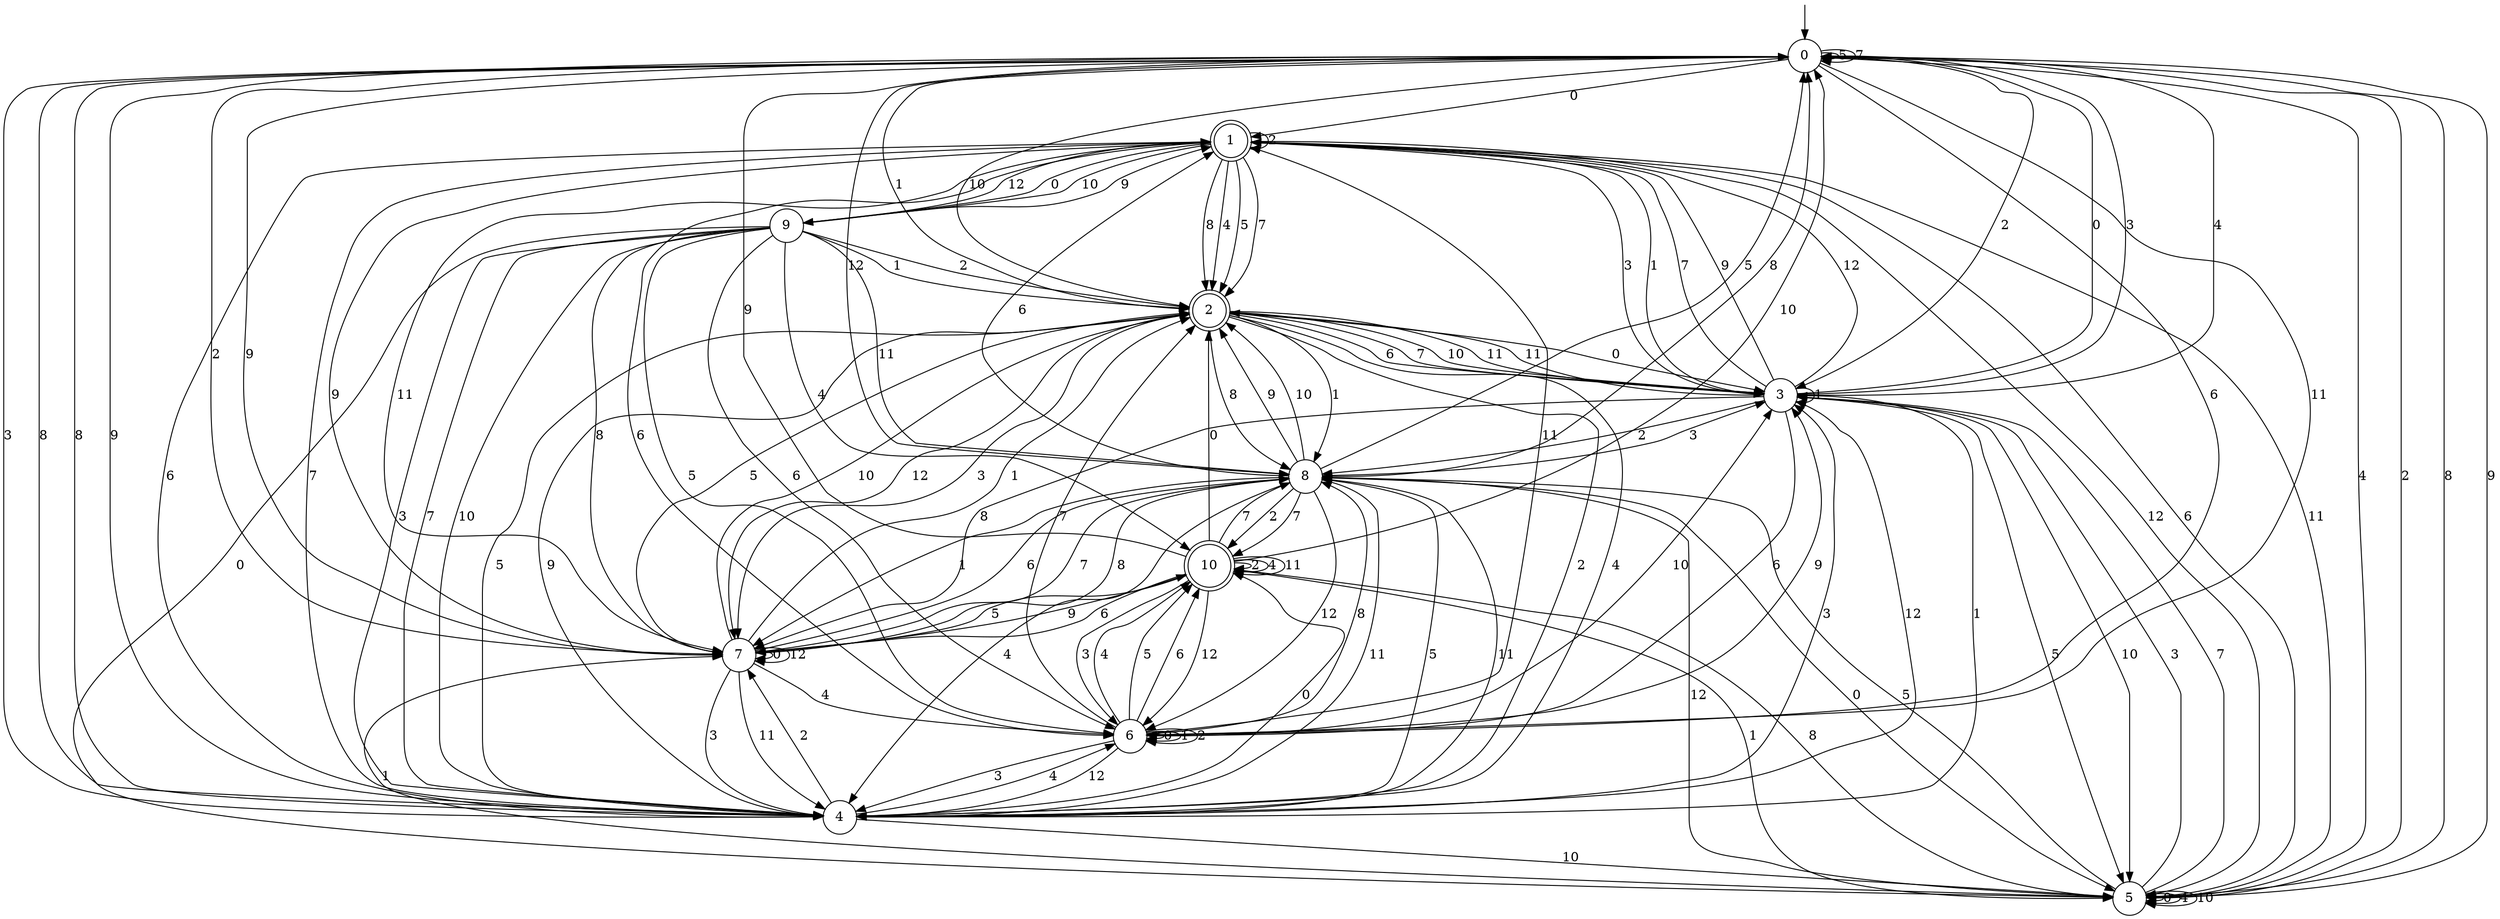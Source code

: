 digraph g {

	s0 [shape="circle" label="0"];
	s1 [shape="doublecircle" label="1"];
	s2 [shape="doublecircle" label="2"];
	s3 [shape="circle" label="3"];
	s4 [shape="circle" label="4"];
	s5 [shape="circle" label="5"];
	s6 [shape="circle" label="6"];
	s7 [shape="circle" label="7"];
	s8 [shape="circle" label="8"];
	s9 [shape="circle" label="9"];
	s10 [shape="doublecircle" label="10"];
	s0 -> s1 [label="0"];
	s0 -> s2 [label="1"];
	s0 -> s3 [label="2"];
	s0 -> s4 [label="3"];
	s0 -> s5 [label="4"];
	s0 -> s0 [label="5"];
	s0 -> s6 [label="6"];
	s0 -> s0 [label="7"];
	s0 -> s4 [label="8"];
	s0 -> s7 [label="9"];
	s0 -> s2 [label="10"];
	s0 -> s6 [label="11"];
	s0 -> s8 [label="12"];
	s1 -> s9 [label="0"];
	s1 -> s3 [label="1"];
	s1 -> s1 [label="2"];
	s1 -> s3 [label="3"];
	s1 -> s2 [label="4"];
	s1 -> s2 [label="5"];
	s1 -> s6 [label="6"];
	s1 -> s2 [label="7"];
	s1 -> s2 [label="8"];
	s1 -> s7 [label="9"];
	s1 -> s9 [label="10"];
	s1 -> s7 [label="11"];
	s1 -> s5 [label="12"];
	s2 -> s3 [label="0"];
	s2 -> s8 [label="1"];
	s2 -> s4 [label="2"];
	s2 -> s7 [label="3"];
	s2 -> s4 [label="4"];
	s2 -> s4 [label="5"];
	s2 -> s3 [label="6"];
	s2 -> s3 [label="7"];
	s2 -> s8 [label="8"];
	s2 -> s4 [label="9"];
	s2 -> s3 [label="10"];
	s2 -> s3 [label="11"];
	s2 -> s7 [label="12"];
	s3 -> s0 [label="0"];
	s3 -> s3 [label="1"];
	s3 -> s8 [label="2"];
	s3 -> s0 [label="3"];
	s3 -> s0 [label="4"];
	s3 -> s5 [label="5"];
	s3 -> s6 [label="6"];
	s3 -> s1 [label="7"];
	s3 -> s7 [label="8"];
	s3 -> s1 [label="9"];
	s3 -> s5 [label="10"];
	s3 -> s2 [label="11"];
	s3 -> s1 [label="12"];
	s4 -> s10 [label="0"];
	s4 -> s3 [label="1"];
	s4 -> s7 [label="2"];
	s4 -> s3 [label="3"];
	s4 -> s6 [label="4"];
	s4 -> s8 [label="5"];
	s4 -> s1 [label="6"];
	s4 -> s1 [label="7"];
	s4 -> s0 [label="8"];
	s4 -> s0 [label="9"];
	s4 -> s5 [label="10"];
	s4 -> s8 [label="11"];
	s4 -> s3 [label="12"];
	s5 -> s5 [label="0"];
	s5 -> s7 [label="1"];
	s5 -> s0 [label="2"];
	s5 -> s3 [label="3"];
	s5 -> s5 [label="4"];
	s5 -> s8 [label="5"];
	s5 -> s1 [label="6"];
	s5 -> s3 [label="7"];
	s5 -> s0 [label="8"];
	s5 -> s0 [label="9"];
	s5 -> s5 [label="10"];
	s5 -> s1 [label="11"];
	s5 -> s8 [label="12"];
	s6 -> s6 [label="0"];
	s6 -> s6 [label="1"];
	s6 -> s6 [label="2"];
	s6 -> s4 [label="3"];
	s6 -> s10 [label="4"];
	s6 -> s10 [label="5"];
	s6 -> s10 [label="6"];
	s6 -> s2 [label="7"];
	s6 -> s8 [label="8"];
	s6 -> s3 [label="9"];
	s6 -> s3 [label="10"];
	s6 -> s1 [label="11"];
	s6 -> s4 [label="12"];
	s7 -> s7 [label="0"];
	s7 -> s2 [label="1"];
	s7 -> s0 [label="2"];
	s7 -> s4 [label="3"];
	s7 -> s6 [label="4"];
	s7 -> s2 [label="5"];
	s7 -> s8 [label="6"];
	s7 -> s8 [label="7"];
	s7 -> s8 [label="8"];
	s7 -> s10 [label="9"];
	s7 -> s2 [label="10"];
	s7 -> s4 [label="11"];
	s7 -> s7 [label="12"];
	s8 -> s5 [label="0"];
	s8 -> s7 [label="1"];
	s8 -> s10 [label="2"];
	s8 -> s3 [label="3"];
	s8 -> s4 [label="4"];
	s8 -> s0 [label="5"];
	s8 -> s1 [label="6"];
	s8 -> s10 [label="7"];
	s8 -> s0 [label="8"];
	s8 -> s2 [label="9"];
	s8 -> s2 [label="10"];
	s8 -> s4 [label="11"];
	s8 -> s6 [label="12"];
	s9 -> s5 [label="0"];
	s9 -> s2 [label="1"];
	s9 -> s2 [label="2"];
	s9 -> s4 [label="3"];
	s9 -> s10 [label="4"];
	s9 -> s6 [label="5"];
	s9 -> s6 [label="6"];
	s9 -> s4 [label="7"];
	s9 -> s7 [label="8"];
	s9 -> s1 [label="9"];
	s9 -> s4 [label="10"];
	s9 -> s8 [label="11"];
	s9 -> s1 [label="12"];
	s10 -> s2 [label="0"];
	s10 -> s5 [label="1"];
	s10 -> s10 [label="2"];
	s10 -> s6 [label="3"];
	s10 -> s10 [label="4"];
	s10 -> s7 [label="5"];
	s10 -> s7 [label="6"];
	s10 -> s8 [label="7"];
	s10 -> s5 [label="8"];
	s10 -> s0 [label="9"];
	s10 -> s0 [label="10"];
	s10 -> s10 [label="11"];
	s10 -> s6 [label="12"];

__start0 [label="" shape="none" width="0" height="0"];
__start0 -> s0;

}
